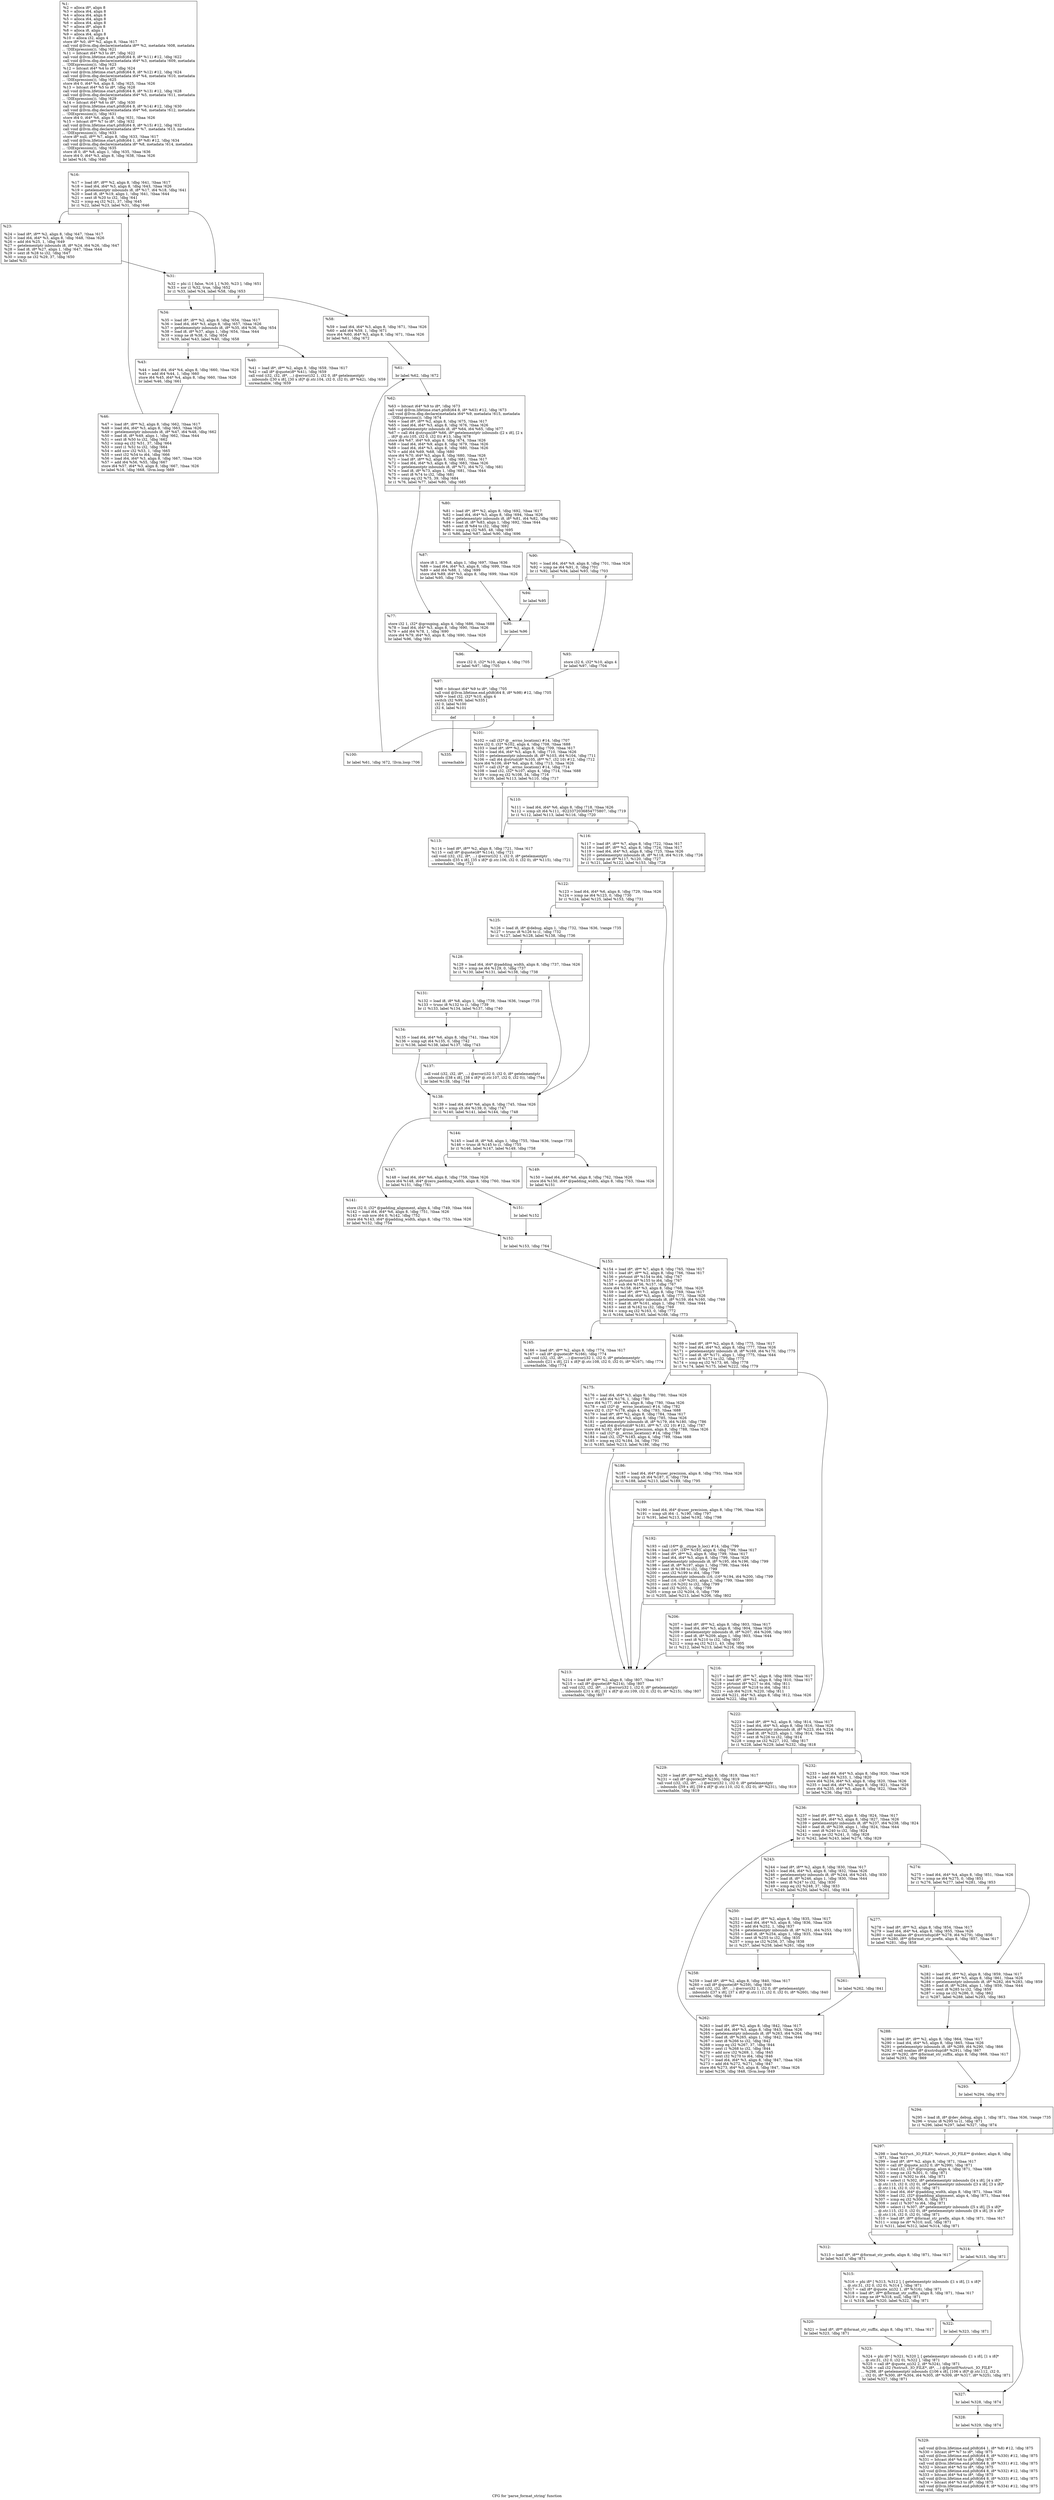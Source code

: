 digraph "CFG for 'parse_format_string' function" {
	label="CFG for 'parse_format_string' function";

	Node0xb21f20 [shape=record,label="{%1:\l  %2 = alloca i8*, align 8\l  %3 = alloca i64, align 8\l  %4 = alloca i64, align 8\l  %5 = alloca i64, align 8\l  %6 = alloca i64, align 8\l  %7 = alloca i8*, align 8\l  %8 = alloca i8, align 1\l  %9 = alloca i64, align 8\l  %10 = alloca i32, align 4\l  store i8* %0, i8** %2, align 8, !tbaa !617\l  call void @llvm.dbg.declare(metadata i8** %2, metadata !608, metadata\l... !DIExpression()), !dbg !621\l  %11 = bitcast i64* %3 to i8*, !dbg !622\l  call void @llvm.lifetime.start.p0i8(i64 8, i8* %11) #12, !dbg !622\l  call void @llvm.dbg.declare(metadata i64* %3, metadata !609, metadata\l... !DIExpression()), !dbg !623\l  %12 = bitcast i64* %4 to i8*, !dbg !624\l  call void @llvm.lifetime.start.p0i8(i64 8, i8* %12) #12, !dbg !624\l  call void @llvm.dbg.declare(metadata i64* %4, metadata !610, metadata\l... !DIExpression()), !dbg !625\l  store i64 0, i64* %4, align 8, !dbg !625, !tbaa !626\l  %13 = bitcast i64* %5 to i8*, !dbg !628\l  call void @llvm.lifetime.start.p0i8(i64 8, i8* %13) #12, !dbg !628\l  call void @llvm.dbg.declare(metadata i64* %5, metadata !611, metadata\l... !DIExpression()), !dbg !629\l  %14 = bitcast i64* %6 to i8*, !dbg !630\l  call void @llvm.lifetime.start.p0i8(i64 8, i8* %14) #12, !dbg !630\l  call void @llvm.dbg.declare(metadata i64* %6, metadata !612, metadata\l... !DIExpression()), !dbg !631\l  store i64 0, i64* %6, align 8, !dbg !631, !tbaa !626\l  %15 = bitcast i8** %7 to i8*, !dbg !632\l  call void @llvm.lifetime.start.p0i8(i64 8, i8* %15) #12, !dbg !632\l  call void @llvm.dbg.declare(metadata i8** %7, metadata !613, metadata\l... !DIExpression()), !dbg !633\l  store i8* null, i8** %7, align 8, !dbg !633, !tbaa !617\l  call void @llvm.lifetime.start.p0i8(i64 1, i8* %8) #12, !dbg !634\l  call void @llvm.dbg.declare(metadata i8* %8, metadata !614, metadata\l... !DIExpression()), !dbg !635\l  store i8 0, i8* %8, align 1, !dbg !635, !tbaa !636\l  store i64 0, i64* %3, align 8, !dbg !638, !tbaa !626\l  br label %16, !dbg !640\l}"];
	Node0xb21f20 -> Node0xb4b670;
	Node0xb4b670 [shape=record,label="{%16:\l\l  %17 = load i8*, i8** %2, align 8, !dbg !641, !tbaa !617\l  %18 = load i64, i64* %3, align 8, !dbg !643, !tbaa !626\l  %19 = getelementptr inbounds i8, i8* %17, i64 %18, !dbg !641\l  %20 = load i8, i8* %19, align 1, !dbg !641, !tbaa !644\l  %21 = sext i8 %20 to i32, !dbg !641\l  %22 = icmp eq i32 %21, 37, !dbg !645\l  br i1 %22, label %23, label %31, !dbg !646\l|{<s0>T|<s1>F}}"];
	Node0xb4b670:s0 -> Node0xb4b6c0;
	Node0xb4b670:s1 -> Node0xb4b710;
	Node0xb4b6c0 [shape=record,label="{%23:\l\l  %24 = load i8*, i8** %2, align 8, !dbg !647, !tbaa !617\l  %25 = load i64, i64* %3, align 8, !dbg !648, !tbaa !626\l  %26 = add i64 %25, 1, !dbg !649\l  %27 = getelementptr inbounds i8, i8* %24, i64 %26, !dbg !647\l  %28 = load i8, i8* %27, align 1, !dbg !647, !tbaa !644\l  %29 = sext i8 %28 to i32, !dbg !647\l  %30 = icmp ne i32 %29, 37, !dbg !650\l  br label %31\l}"];
	Node0xb4b6c0 -> Node0xb4b710;
	Node0xb4b710 [shape=record,label="{%31:\l\l  %32 = phi i1 [ false, %16 ], [ %30, %23 ], !dbg !651\l  %33 = xor i1 %32, true, !dbg !652\l  br i1 %33, label %34, label %58, !dbg !653\l|{<s0>T|<s1>F}}"];
	Node0xb4b710:s0 -> Node0xb4b760;
	Node0xb4b710:s1 -> Node0xb4b8a0;
	Node0xb4b760 [shape=record,label="{%34:\l\l  %35 = load i8*, i8** %2, align 8, !dbg !654, !tbaa !617\l  %36 = load i64, i64* %3, align 8, !dbg !657, !tbaa !626\l  %37 = getelementptr inbounds i8, i8* %35, i64 %36, !dbg !654\l  %38 = load i8, i8* %37, align 1, !dbg !654, !tbaa !644\l  %39 = icmp ne i8 %38, 0, !dbg !654\l  br i1 %39, label %43, label %40, !dbg !658\l|{<s0>T|<s1>F}}"];
	Node0xb4b760:s0 -> Node0xb4b800;
	Node0xb4b760:s1 -> Node0xb4b7b0;
	Node0xb4b7b0 [shape=record,label="{%40:\l\l  %41 = load i8*, i8** %2, align 8, !dbg !659, !tbaa !617\l  %42 = call i8* @quote(i8* %41), !dbg !659\l  call void (i32, i32, i8*, ...) @error(i32 1, i32 0, i8* getelementptr\l... inbounds ([30 x i8], [30 x i8]* @.str.104, i32 0, i32 0), i8* %42), !dbg !659\l  unreachable, !dbg !659\l}"];
	Node0xb4b800 [shape=record,label="{%43:\l\l  %44 = load i64, i64* %4, align 8, !dbg !660, !tbaa !626\l  %45 = add i64 %44, 1, !dbg !660\l  store i64 %45, i64* %4, align 8, !dbg !660, !tbaa !626\l  br label %46, !dbg !661\l}"];
	Node0xb4b800 -> Node0xb4b850;
	Node0xb4b850 [shape=record,label="{%46:\l\l  %47 = load i8*, i8** %2, align 8, !dbg !662, !tbaa !617\l  %48 = load i64, i64* %3, align 8, !dbg !663, !tbaa !626\l  %49 = getelementptr inbounds i8, i8* %47, i64 %48, !dbg !662\l  %50 = load i8, i8* %49, align 1, !dbg !662, !tbaa !644\l  %51 = sext i8 %50 to i32, !dbg !662\l  %52 = icmp eq i32 %51, 37, !dbg !664\l  %53 = zext i1 %52 to i32, !dbg !664\l  %54 = add nsw i32 %53, 1, !dbg !665\l  %55 = sext i32 %54 to i64, !dbg !666\l  %56 = load i64, i64* %3, align 8, !dbg !667, !tbaa !626\l  %57 = add i64 %56, %55, !dbg !667\l  store i64 %57, i64* %3, align 8, !dbg !667, !tbaa !626\l  br label %16, !dbg !668, !llvm.loop !669\l}"];
	Node0xb4b850 -> Node0xb4b670;
	Node0xb4b8a0 [shape=record,label="{%58:\l\l  %59 = load i64, i64* %3, align 8, !dbg !671, !tbaa !626\l  %60 = add i64 %59, 1, !dbg !671\l  store i64 %60, i64* %3, align 8, !dbg !671, !tbaa !626\l  br label %61, !dbg !672\l}"];
	Node0xb4b8a0 -> Node0xb4b8f0;
	Node0xb4b8f0 [shape=record,label="{%61:\l\l  br label %62, !dbg !672\l}"];
	Node0xb4b8f0 -> Node0xb4b940;
	Node0xb4b940 [shape=record,label="{%62:\l\l  %63 = bitcast i64* %9 to i8*, !dbg !673\l  call void @llvm.lifetime.start.p0i8(i64 8, i8* %63) #12, !dbg !673\l  call void @llvm.dbg.declare(metadata i64* %9, metadata !615, metadata\l... !DIExpression()), !dbg !674\l  %64 = load i8*, i8** %2, align 8, !dbg !675, !tbaa !617\l  %65 = load i64, i64* %3, align 8, !dbg !676, !tbaa !626\l  %66 = getelementptr inbounds i8, i8* %64, i64 %65, !dbg !677\l  %67 = call i64 @strspn(i8* %66, i8* getelementptr inbounds ([2 x i8], [2 x\l... i8]* @.str.105, i32 0, i32 0)) #13, !dbg !678\l  store i64 %67, i64* %9, align 8, !dbg !674, !tbaa !626\l  %68 = load i64, i64* %9, align 8, !dbg !679, !tbaa !626\l  %69 = load i64, i64* %3, align 8, !dbg !680, !tbaa !626\l  %70 = add i64 %69, %68, !dbg !680\l  store i64 %70, i64* %3, align 8, !dbg !680, !tbaa !626\l  %71 = load i8*, i8** %2, align 8, !dbg !681, !tbaa !617\l  %72 = load i64, i64* %3, align 8, !dbg !683, !tbaa !626\l  %73 = getelementptr inbounds i8, i8* %71, i64 %72, !dbg !681\l  %74 = load i8, i8* %73, align 1, !dbg !681, !tbaa !644\l  %75 = sext i8 %74 to i32, !dbg !681\l  %76 = icmp eq i32 %75, 39, !dbg !684\l  br i1 %76, label %77, label %80, !dbg !685\l|{<s0>T|<s1>F}}"];
	Node0xb4b940:s0 -> Node0xb4b990;
	Node0xb4b940:s1 -> Node0xb4b9e0;
	Node0xb4b990 [shape=record,label="{%77:\l\l  store i32 1, i32* @grouping, align 4, !dbg !686, !tbaa !688\l  %78 = load i64, i64* %3, align 8, !dbg !690, !tbaa !626\l  %79 = add i64 %78, 1, !dbg !690\l  store i64 %79, i64* %3, align 8, !dbg !690, !tbaa !626\l  br label %96, !dbg !691\l}"];
	Node0xb4b990 -> Node0xb4bbc0;
	Node0xb4b9e0 [shape=record,label="{%80:\l\l  %81 = load i8*, i8** %2, align 8, !dbg !692, !tbaa !617\l  %82 = load i64, i64* %3, align 8, !dbg !694, !tbaa !626\l  %83 = getelementptr inbounds i8, i8* %81, i64 %82, !dbg !692\l  %84 = load i8, i8* %83, align 1, !dbg !692, !tbaa !644\l  %85 = sext i8 %84 to i32, !dbg !692\l  %86 = icmp eq i32 %85, 48, !dbg !695\l  br i1 %86, label %87, label %90, !dbg !696\l|{<s0>T|<s1>F}}"];
	Node0xb4b9e0:s0 -> Node0xb4ba30;
	Node0xb4b9e0:s1 -> Node0xb4ba80;
	Node0xb4ba30 [shape=record,label="{%87:\l\l  store i8 1, i8* %8, align 1, !dbg !697, !tbaa !636\l  %88 = load i64, i64* %3, align 8, !dbg !699, !tbaa !626\l  %89 = add i64 %88, 1, !dbg !699\l  store i64 %89, i64* %3, align 8, !dbg !699, !tbaa !626\l  br label %95, !dbg !700\l}"];
	Node0xb4ba30 -> Node0xb4bb70;
	Node0xb4ba80 [shape=record,label="{%90:\l\l  %91 = load i64, i64* %9, align 8, !dbg !701, !tbaa !626\l  %92 = icmp ne i64 %91, 0, !dbg !701\l  br i1 %92, label %94, label %93, !dbg !703\l|{<s0>T|<s1>F}}"];
	Node0xb4ba80:s0 -> Node0xb4bb20;
	Node0xb4ba80:s1 -> Node0xb4bad0;
	Node0xb4bad0 [shape=record,label="{%93:\l\l  store i32 6, i32* %10, align 4\l  br label %97, !dbg !704\l}"];
	Node0xb4bad0 -> Node0xb4bc10;
	Node0xb4bb20 [shape=record,label="{%94:\l\l  br label %95\l}"];
	Node0xb4bb20 -> Node0xb4bb70;
	Node0xb4bb70 [shape=record,label="{%95:\l\l  br label %96\l}"];
	Node0xb4bb70 -> Node0xb4bbc0;
	Node0xb4bbc0 [shape=record,label="{%96:\l\l  store i32 0, i32* %10, align 4, !dbg !705\l  br label %97, !dbg !705\l}"];
	Node0xb4bbc0 -> Node0xb4bc10;
	Node0xb4bc10 [shape=record,label="{%97:\l\l  %98 = bitcast i64* %9 to i8*, !dbg !705\l  call void @llvm.lifetime.end.p0i8(i64 8, i8* %98) #12, !dbg !705\l  %99 = load i32, i32* %10, align 4\l  switch i32 %99, label %335 [\l    i32 0, label %100\l    i32 6, label %101\l  ]\l|{<s0>def|<s1>0|<s2>6}}"];
	Node0xb4bc10:s0 -> Node0xb4ccf0;
	Node0xb4bc10:s1 -> Node0xb4bc60;
	Node0xb4bc10:s2 -> Node0xb4bcb0;
	Node0xb4bc60 [shape=record,label="{%100:\l\l  br label %61, !dbg !672, !llvm.loop !706\l}"];
	Node0xb4bc60 -> Node0xb4b8f0;
	Node0xb4bcb0 [shape=record,label="{%101:\l\l  %102 = call i32* @__errno_location() #14, !dbg !707\l  store i32 0, i32* %102, align 4, !dbg !708, !tbaa !688\l  %103 = load i8*, i8** %2, align 8, !dbg !709, !tbaa !617\l  %104 = load i64, i64* %3, align 8, !dbg !710, !tbaa !626\l  %105 = getelementptr inbounds i8, i8* %103, i64 %104, !dbg !711\l  %106 = call i64 @strtol(i8* %105, i8** %7, i32 10) #12, !dbg !712\l  store i64 %106, i64* %6, align 8, !dbg !713, !tbaa !626\l  %107 = call i32* @__errno_location() #14, !dbg !714\l  %108 = load i32, i32* %107, align 4, !dbg !714, !tbaa !688\l  %109 = icmp eq i32 %108, 34, !dbg !716\l  br i1 %109, label %113, label %110, !dbg !717\l|{<s0>T|<s1>F}}"];
	Node0xb4bcb0:s0 -> Node0xb4bd50;
	Node0xb4bcb0:s1 -> Node0xb4bd00;
	Node0xb4bd00 [shape=record,label="{%110:\l\l  %111 = load i64, i64* %6, align 8, !dbg !718, !tbaa !626\l  %112 = icmp slt i64 %111, -9223372036854775807, !dbg !719\l  br i1 %112, label %113, label %116, !dbg !720\l|{<s0>T|<s1>F}}"];
	Node0xb4bd00:s0 -> Node0xb4bd50;
	Node0xb4bd00:s1 -> Node0xb4bda0;
	Node0xb4bd50 [shape=record,label="{%113:\l\l  %114 = load i8*, i8** %2, align 8, !dbg !721, !tbaa !617\l  %115 = call i8* @quote(i8* %114), !dbg !721\l  call void (i32, i32, i8*, ...) @error(i32 1, i32 0, i8* getelementptr\l... inbounds ([35 x i8], [35 x i8]* @.str.106, i32 0, i32 0), i8* %115), !dbg !721\l  unreachable, !dbg !721\l}"];
	Node0xb4bda0 [shape=record,label="{%116:\l\l  %117 = load i8*, i8** %7, align 8, !dbg !722, !tbaa !617\l  %118 = load i8*, i8** %2, align 8, !dbg !724, !tbaa !617\l  %119 = load i64, i64* %3, align 8, !dbg !725, !tbaa !626\l  %120 = getelementptr inbounds i8, i8* %118, i64 %119, !dbg !726\l  %121 = icmp ne i8* %117, %120, !dbg !727\l  br i1 %121, label %122, label %153, !dbg !728\l|{<s0>T|<s1>F}}"];
	Node0xb4bda0:s0 -> Node0xb4bdf0;
	Node0xb4bda0:s1 -> Node0xb4c200;
	Node0xb4bdf0 [shape=record,label="{%122:\l\l  %123 = load i64, i64* %6, align 8, !dbg !729, !tbaa !626\l  %124 = icmp ne i64 %123, 0, !dbg !730\l  br i1 %124, label %125, label %153, !dbg !731\l|{<s0>T|<s1>F}}"];
	Node0xb4bdf0:s0 -> Node0xb4be40;
	Node0xb4bdf0:s1 -> Node0xb4c200;
	Node0xb4be40 [shape=record,label="{%125:\l\l  %126 = load i8, i8* @debug, align 1, !dbg !732, !tbaa !636, !range !735\l  %127 = trunc i8 %126 to i1, !dbg !732\l  br i1 %127, label %128, label %138, !dbg !736\l|{<s0>T|<s1>F}}"];
	Node0xb4be40:s0 -> Node0xb4be90;
	Node0xb4be40:s1 -> Node0xb4bfd0;
	Node0xb4be90 [shape=record,label="{%128:\l\l  %129 = load i64, i64* @padding_width, align 8, !dbg !737, !tbaa !626\l  %130 = icmp ne i64 %129, 0, !dbg !737\l  br i1 %130, label %131, label %138, !dbg !738\l|{<s0>T|<s1>F}}"];
	Node0xb4be90:s0 -> Node0xb4bee0;
	Node0xb4be90:s1 -> Node0xb4bfd0;
	Node0xb4bee0 [shape=record,label="{%131:\l\l  %132 = load i8, i8* %8, align 1, !dbg !739, !tbaa !636, !range !735\l  %133 = trunc i8 %132 to i1, !dbg !739\l  br i1 %133, label %134, label %137, !dbg !740\l|{<s0>T|<s1>F}}"];
	Node0xb4bee0:s0 -> Node0xb4bf30;
	Node0xb4bee0:s1 -> Node0xb4bf80;
	Node0xb4bf30 [shape=record,label="{%134:\l\l  %135 = load i64, i64* %6, align 8, !dbg !741, !tbaa !626\l  %136 = icmp sgt i64 %135, 0, !dbg !742\l  br i1 %136, label %138, label %137, !dbg !743\l|{<s0>T|<s1>F}}"];
	Node0xb4bf30:s0 -> Node0xb4bfd0;
	Node0xb4bf30:s1 -> Node0xb4bf80;
	Node0xb4bf80 [shape=record,label="{%137:\l\l  call void (i32, i32, i8*, ...) @error(i32 0, i32 0, i8* getelementptr\l... inbounds ([38 x i8], [38 x i8]* @.str.107, i32 0, i32 0)), !dbg !744\l  br label %138, !dbg !744\l}"];
	Node0xb4bf80 -> Node0xb4bfd0;
	Node0xb4bfd0 [shape=record,label="{%138:\l\l  %139 = load i64, i64* %6, align 8, !dbg !745, !tbaa !626\l  %140 = icmp slt i64 %139, 0, !dbg !747\l  br i1 %140, label %141, label %144, !dbg !748\l|{<s0>T|<s1>F}}"];
	Node0xb4bfd0:s0 -> Node0xb4c020;
	Node0xb4bfd0:s1 -> Node0xb4c070;
	Node0xb4c020 [shape=record,label="{%141:\l\l  store i32 0, i32* @padding_alignment, align 4, !dbg !749, !tbaa !644\l  %142 = load i64, i64* %6, align 8, !dbg !751, !tbaa !626\l  %143 = sub nsw i64 0, %142, !dbg !752\l  store i64 %143, i64* @padding_width, align 8, !dbg !753, !tbaa !626\l  br label %152, !dbg !754\l}"];
	Node0xb4c020 -> Node0xb4c1b0;
	Node0xb4c070 [shape=record,label="{%144:\l\l  %145 = load i8, i8* %8, align 1, !dbg !755, !tbaa !636, !range !735\l  %146 = trunc i8 %145 to i1, !dbg !755\l  br i1 %146, label %147, label %149, !dbg !758\l|{<s0>T|<s1>F}}"];
	Node0xb4c070:s0 -> Node0xb4c0c0;
	Node0xb4c070:s1 -> Node0xb4c110;
	Node0xb4c0c0 [shape=record,label="{%147:\l\l  %148 = load i64, i64* %6, align 8, !dbg !759, !tbaa !626\l  store i64 %148, i64* @zero_padding_width, align 8, !dbg !760, !tbaa !626\l  br label %151, !dbg !761\l}"];
	Node0xb4c0c0 -> Node0xb4c160;
	Node0xb4c110 [shape=record,label="{%149:\l\l  %150 = load i64, i64* %6, align 8, !dbg !762, !tbaa !626\l  store i64 %150, i64* @padding_width, align 8, !dbg !763, !tbaa !626\l  br label %151\l}"];
	Node0xb4c110 -> Node0xb4c160;
	Node0xb4c160 [shape=record,label="{%151:\l\l  br label %152\l}"];
	Node0xb4c160 -> Node0xb4c1b0;
	Node0xb4c1b0 [shape=record,label="{%152:\l\l  br label %153, !dbg !764\l}"];
	Node0xb4c1b0 -> Node0xb4c200;
	Node0xb4c200 [shape=record,label="{%153:\l\l  %154 = load i8*, i8** %7, align 8, !dbg !765, !tbaa !617\l  %155 = load i8*, i8** %2, align 8, !dbg !766, !tbaa !617\l  %156 = ptrtoint i8* %154 to i64, !dbg !767\l  %157 = ptrtoint i8* %155 to i64, !dbg !767\l  %158 = sub i64 %156, %157, !dbg !767\l  store i64 %158, i64* %3, align 8, !dbg !768, !tbaa !626\l  %159 = load i8*, i8** %2, align 8, !dbg !769, !tbaa !617\l  %160 = load i64, i64* %3, align 8, !dbg !771, !tbaa !626\l  %161 = getelementptr inbounds i8, i8* %159, i64 %160, !dbg !769\l  %162 = load i8, i8* %161, align 1, !dbg !769, !tbaa !644\l  %163 = sext i8 %162 to i32, !dbg !769\l  %164 = icmp eq i32 %163, 0, !dbg !772\l  br i1 %164, label %165, label %168, !dbg !773\l|{<s0>T|<s1>F}}"];
	Node0xb4c200:s0 -> Node0xb4c250;
	Node0xb4c200:s1 -> Node0xb4c2a0;
	Node0xb4c250 [shape=record,label="{%165:\l\l  %166 = load i8*, i8** %2, align 8, !dbg !774, !tbaa !617\l  %167 = call i8* @quote(i8* %166), !dbg !774\l  call void (i32, i32, i8*, ...) @error(i32 1, i32 0, i8* getelementptr\l... inbounds ([21 x i8], [21 x i8]* @.str.108, i32 0, i32 0), i8* %167), !dbg !774\l  unreachable, !dbg !774\l}"];
	Node0xb4c2a0 [shape=record,label="{%168:\l\l  %169 = load i8*, i8** %2, align 8, !dbg !775, !tbaa !617\l  %170 = load i64, i64* %3, align 8, !dbg !777, !tbaa !626\l  %171 = getelementptr inbounds i8, i8* %169, i64 %170, !dbg !775\l  %172 = load i8, i8* %171, align 1, !dbg !775, !tbaa !644\l  %173 = sext i8 %172 to i32, !dbg !775\l  %174 = icmp eq i32 %173, 46, !dbg !778\l  br i1 %174, label %175, label %222, !dbg !779\l|{<s0>T|<s1>F}}"];
	Node0xb4c2a0:s0 -> Node0xb4c2f0;
	Node0xb4c2a0:s1 -> Node0xb4c520;
	Node0xb4c2f0 [shape=record,label="{%175:\l\l  %176 = load i64, i64* %3, align 8, !dbg !780, !tbaa !626\l  %177 = add i64 %176, 1, !dbg !780\l  store i64 %177, i64* %3, align 8, !dbg !780, !tbaa !626\l  %178 = call i32* @__errno_location() #14, !dbg !782\l  store i32 0, i32* %178, align 4, !dbg !783, !tbaa !688\l  %179 = load i8*, i8** %2, align 8, !dbg !784, !tbaa !617\l  %180 = load i64, i64* %3, align 8, !dbg !785, !tbaa !626\l  %181 = getelementptr inbounds i8, i8* %179, i64 %180, !dbg !786\l  %182 = call i64 @strtol(i8* %181, i8** %7, i32 10) #12, !dbg !787\l  store i64 %182, i64* @user_precision, align 8, !dbg !788, !tbaa !626\l  %183 = call i32* @__errno_location() #14, !dbg !789\l  %184 = load i32, i32* %183, align 4, !dbg !789, !tbaa !688\l  %185 = icmp eq i32 %184, 34, !dbg !791\l  br i1 %185, label %213, label %186, !dbg !792\l|{<s0>T|<s1>F}}"];
	Node0xb4c2f0:s0 -> Node0xb4c480;
	Node0xb4c2f0:s1 -> Node0xb4c340;
	Node0xb4c340 [shape=record,label="{%186:\l\l  %187 = load i64, i64* @user_precision, align 8, !dbg !793, !tbaa !626\l  %188 = icmp slt i64 %187, 0, !dbg !794\l  br i1 %188, label %213, label %189, !dbg !795\l|{<s0>T|<s1>F}}"];
	Node0xb4c340:s0 -> Node0xb4c480;
	Node0xb4c340:s1 -> Node0xb4c390;
	Node0xb4c390 [shape=record,label="{%189:\l\l  %190 = load i64, i64* @user_precision, align 8, !dbg !796, !tbaa !626\l  %191 = icmp ult i64 -1, %190, !dbg !797\l  br i1 %191, label %213, label %192, !dbg !798\l|{<s0>T|<s1>F}}"];
	Node0xb4c390:s0 -> Node0xb4c480;
	Node0xb4c390:s1 -> Node0xb4c3e0;
	Node0xb4c3e0 [shape=record,label="{%192:\l\l  %193 = call i16** @__ctype_b_loc() #14, !dbg !799\l  %194 = load i16*, i16** %193, align 8, !dbg !799, !tbaa !617\l  %195 = load i8*, i8** %2, align 8, !dbg !799, !tbaa !617\l  %196 = load i64, i64* %3, align 8, !dbg !799, !tbaa !626\l  %197 = getelementptr inbounds i8, i8* %195, i64 %196, !dbg !799\l  %198 = load i8, i8* %197, align 1, !dbg !799, !tbaa !644\l  %199 = sext i8 %198 to i32, !dbg !799\l  %200 = sext i32 %199 to i64, !dbg !799\l  %201 = getelementptr inbounds i16, i16* %194, i64 %200, !dbg !799\l  %202 = load i16, i16* %201, align 2, !dbg !799, !tbaa !800\l  %203 = zext i16 %202 to i32, !dbg !799\l  %204 = and i32 %203, 1, !dbg !799\l  %205 = icmp ne i32 %204, 0, !dbg !799\l  br i1 %205, label %213, label %206, !dbg !802\l|{<s0>T|<s1>F}}"];
	Node0xb4c3e0:s0 -> Node0xb4c480;
	Node0xb4c3e0:s1 -> Node0xb4c430;
	Node0xb4c430 [shape=record,label="{%206:\l\l  %207 = load i8*, i8** %2, align 8, !dbg !803, !tbaa !617\l  %208 = load i64, i64* %3, align 8, !dbg !804, !tbaa !626\l  %209 = getelementptr inbounds i8, i8* %207, i64 %208, !dbg !803\l  %210 = load i8, i8* %209, align 1, !dbg !803, !tbaa !644\l  %211 = sext i8 %210 to i32, !dbg !803\l  %212 = icmp eq i32 %211, 43, !dbg !805\l  br i1 %212, label %213, label %216, !dbg !806\l|{<s0>T|<s1>F}}"];
	Node0xb4c430:s0 -> Node0xb4c480;
	Node0xb4c430:s1 -> Node0xb4c4d0;
	Node0xb4c480 [shape=record,label="{%213:\l\l  %214 = load i8*, i8** %2, align 8, !dbg !807, !tbaa !617\l  %215 = call i8* @quote(i8* %214), !dbg !807\l  call void (i32, i32, i8*, ...) @error(i32 1, i32 0, i8* getelementptr\l... inbounds ([31 x i8], [31 x i8]* @.str.109, i32 0, i32 0), i8* %215), !dbg !807\l  unreachable, !dbg !807\l}"];
	Node0xb4c4d0 [shape=record,label="{%216:\l\l  %217 = load i8*, i8** %7, align 8, !dbg !809, !tbaa !617\l  %218 = load i8*, i8** %2, align 8, !dbg !810, !tbaa !617\l  %219 = ptrtoint i8* %217 to i64, !dbg !811\l  %220 = ptrtoint i8* %218 to i64, !dbg !811\l  %221 = sub i64 %219, %220, !dbg !811\l  store i64 %221, i64* %3, align 8, !dbg !812, !tbaa !626\l  br label %222, !dbg !813\l}"];
	Node0xb4c4d0 -> Node0xb4c520;
	Node0xb4c520 [shape=record,label="{%222:\l\l  %223 = load i8*, i8** %2, align 8, !dbg !814, !tbaa !617\l  %224 = load i64, i64* %3, align 8, !dbg !816, !tbaa !626\l  %225 = getelementptr inbounds i8, i8* %223, i64 %224, !dbg !814\l  %226 = load i8, i8* %225, align 1, !dbg !814, !tbaa !644\l  %227 = sext i8 %226 to i32, !dbg !814\l  %228 = icmp ne i32 %227, 102, !dbg !817\l  br i1 %228, label %229, label %232, !dbg !818\l|{<s0>T|<s1>F}}"];
	Node0xb4c520:s0 -> Node0xb4c570;
	Node0xb4c520:s1 -> Node0xb4c5c0;
	Node0xb4c570 [shape=record,label="{%229:\l\l  %230 = load i8*, i8** %2, align 8, !dbg !819, !tbaa !617\l  %231 = call i8* @quote(i8* %230), !dbg !819\l  call void (i32, i32, i8*, ...) @error(i32 1, i32 0, i8* getelementptr\l... inbounds ([59 x i8], [59 x i8]* @.str.110, i32 0, i32 0), i8* %231), !dbg !819\l  unreachable, !dbg !819\l}"];
	Node0xb4c5c0 [shape=record,label="{%232:\l\l  %233 = load i64, i64* %3, align 8, !dbg !820, !tbaa !626\l  %234 = add i64 %233, 1, !dbg !820\l  store i64 %234, i64* %3, align 8, !dbg !820, !tbaa !626\l  %235 = load i64, i64* %3, align 8, !dbg !821, !tbaa !626\l  store i64 %235, i64* %5, align 8, !dbg !822, !tbaa !626\l  br label %236, !dbg !823\l}"];
	Node0xb4c5c0 -> Node0xb4c610;
	Node0xb4c610 [shape=record,label="{%236:\l\l  %237 = load i8*, i8** %2, align 8, !dbg !824, !tbaa !617\l  %238 = load i64, i64* %3, align 8, !dbg !827, !tbaa !626\l  %239 = getelementptr inbounds i8, i8* %237, i64 %238, !dbg !824\l  %240 = load i8, i8* %239, align 1, !dbg !824, !tbaa !644\l  %241 = sext i8 %240 to i32, !dbg !824\l  %242 = icmp ne i32 %241, 0, !dbg !828\l  br i1 %242, label %243, label %274, !dbg !829\l|{<s0>T|<s1>F}}"];
	Node0xb4c610:s0 -> Node0xb4c660;
	Node0xb4c610:s1 -> Node0xb4c7f0;
	Node0xb4c660 [shape=record,label="{%243:\l\l  %244 = load i8*, i8** %2, align 8, !dbg !830, !tbaa !617\l  %245 = load i64, i64* %3, align 8, !dbg !832, !tbaa !626\l  %246 = getelementptr inbounds i8, i8* %244, i64 %245, !dbg !830\l  %247 = load i8, i8* %246, align 1, !dbg !830, !tbaa !644\l  %248 = sext i8 %247 to i32, !dbg !830\l  %249 = icmp eq i32 %248, 37, !dbg !833\l  br i1 %249, label %250, label %261, !dbg !834\l|{<s0>T|<s1>F}}"];
	Node0xb4c660:s0 -> Node0xb4c6b0;
	Node0xb4c660:s1 -> Node0xb4c750;
	Node0xb4c6b0 [shape=record,label="{%250:\l\l  %251 = load i8*, i8** %2, align 8, !dbg !835, !tbaa !617\l  %252 = load i64, i64* %3, align 8, !dbg !836, !tbaa !626\l  %253 = add i64 %252, 1, !dbg !837\l  %254 = getelementptr inbounds i8, i8* %251, i64 %253, !dbg !835\l  %255 = load i8, i8* %254, align 1, !dbg !835, !tbaa !644\l  %256 = sext i8 %255 to i32, !dbg !835\l  %257 = icmp ne i32 %256, 37, !dbg !838\l  br i1 %257, label %258, label %261, !dbg !839\l|{<s0>T|<s1>F}}"];
	Node0xb4c6b0:s0 -> Node0xb4c700;
	Node0xb4c6b0:s1 -> Node0xb4c750;
	Node0xb4c700 [shape=record,label="{%258:\l\l  %259 = load i8*, i8** %2, align 8, !dbg !840, !tbaa !617\l  %260 = call i8* @quote(i8* %259), !dbg !840\l  call void (i32, i32, i8*, ...) @error(i32 1, i32 0, i8* getelementptr\l... inbounds ([37 x i8], [37 x i8]* @.str.111, i32 0, i32 0), i8* %260), !dbg !840\l  unreachable, !dbg !840\l}"];
	Node0xb4c750 [shape=record,label="{%261:\l\l  br label %262, !dbg !841\l}"];
	Node0xb4c750 -> Node0xb4c7a0;
	Node0xb4c7a0 [shape=record,label="{%262:\l\l  %263 = load i8*, i8** %2, align 8, !dbg !842, !tbaa !617\l  %264 = load i64, i64* %3, align 8, !dbg !843, !tbaa !626\l  %265 = getelementptr inbounds i8, i8* %263, i64 %264, !dbg !842\l  %266 = load i8, i8* %265, align 1, !dbg !842, !tbaa !644\l  %267 = sext i8 %266 to i32, !dbg !842\l  %268 = icmp eq i32 %267, 37, !dbg !844\l  %269 = zext i1 %268 to i32, !dbg !844\l  %270 = add nsw i32 %269, 1, !dbg !845\l  %271 = sext i32 %270 to i64, !dbg !846\l  %272 = load i64, i64* %3, align 8, !dbg !847, !tbaa !626\l  %273 = add i64 %272, %271, !dbg !847\l  store i64 %273, i64* %3, align 8, !dbg !847, !tbaa !626\l  br label %236, !dbg !848, !llvm.loop !849\l}"];
	Node0xb4c7a0 -> Node0xb4c610;
	Node0xb4c7f0 [shape=record,label="{%274:\l\l  %275 = load i64, i64* %4, align 8, !dbg !851, !tbaa !626\l  %276 = icmp ne i64 %275, 0, !dbg !851\l  br i1 %276, label %277, label %281, !dbg !853\l|{<s0>T|<s1>F}}"];
	Node0xb4c7f0:s0 -> Node0xb4c840;
	Node0xb4c7f0:s1 -> Node0xb4c890;
	Node0xb4c840 [shape=record,label="{%277:\l\l  %278 = load i8*, i8** %2, align 8, !dbg !854, !tbaa !617\l  %279 = load i64, i64* %4, align 8, !dbg !855, !tbaa !626\l  %280 = call noalias i8* @xstrndup(i8* %278, i64 %279), !dbg !856\l  store i8* %280, i8** @format_str_prefix, align 8, !dbg !857, !tbaa !617\l  br label %281, !dbg !858\l}"];
	Node0xb4c840 -> Node0xb4c890;
	Node0xb4c890 [shape=record,label="{%281:\l\l  %282 = load i8*, i8** %2, align 8, !dbg !859, !tbaa !617\l  %283 = load i64, i64* %5, align 8, !dbg !861, !tbaa !626\l  %284 = getelementptr inbounds i8, i8* %282, i64 %283, !dbg !859\l  %285 = load i8, i8* %284, align 1, !dbg !859, !tbaa !644\l  %286 = sext i8 %285 to i32, !dbg !859\l  %287 = icmp ne i32 %286, 0, !dbg !862\l  br i1 %287, label %288, label %293, !dbg !863\l|{<s0>T|<s1>F}}"];
	Node0xb4c890:s0 -> Node0xb4c8e0;
	Node0xb4c890:s1 -> Node0xb4c930;
	Node0xb4c8e0 [shape=record,label="{%288:\l\l  %289 = load i8*, i8** %2, align 8, !dbg !864, !tbaa !617\l  %290 = load i64, i64* %5, align 8, !dbg !865, !tbaa !626\l  %291 = getelementptr inbounds i8, i8* %289, i64 %290, !dbg !866\l  %292 = call noalias i8* @xstrdup(i8* %291), !dbg !867\l  store i8* %292, i8** @format_str_suffix, align 8, !dbg !868, !tbaa !617\l  br label %293, !dbg !869\l}"];
	Node0xb4c8e0 -> Node0xb4c930;
	Node0xb4c930 [shape=record,label="{%293:\l\l  br label %294, !dbg !870\l}"];
	Node0xb4c930 -> Node0xb4c980;
	Node0xb4c980 [shape=record,label="{%294:\l\l  %295 = load i8, i8* @dev_debug, align 1, !dbg !871, !tbaa !636, !range !735\l  %296 = trunc i8 %295 to i1, !dbg !871\l  br i1 %296, label %297, label %327, !dbg !874\l|{<s0>T|<s1>F}}"];
	Node0xb4c980:s0 -> Node0xb4c9d0;
	Node0xb4c980:s1 -> Node0xb4cc00;
	Node0xb4c9d0 [shape=record,label="{%297:\l\l  %298 = load %struct._IO_FILE*, %struct._IO_FILE** @stderr, align 8, !dbg\l... !871, !tbaa !617\l  %299 = load i8*, i8** %2, align 8, !dbg !871, !tbaa !617\l  %300 = call i8* @quote_n(i32 0, i8* %299), !dbg !871\l  %301 = load i32, i32* @grouping, align 4, !dbg !871, !tbaa !688\l  %302 = icmp ne i32 %301, 0, !dbg !871\l  %303 = zext i1 %302 to i64, !dbg !871\l  %304 = select i1 %302, i8* getelementptr inbounds ([4 x i8], [4 x i8]*\l... @.str.113, i32 0, i32 0), i8* getelementptr inbounds ([3 x i8], [3 x i8]*\l... @.str.114, i32 0, i32 0), !dbg !871\l  %305 = load i64, i64* @padding_width, align 8, !dbg !871, !tbaa !626\l  %306 = load i32, i32* @padding_alignment, align 4, !dbg !871, !tbaa !644\l  %307 = icmp eq i32 %306, 0, !dbg !871\l  %308 = zext i1 %307 to i64, !dbg !871\l  %309 = select i1 %307, i8* getelementptr inbounds ([5 x i8], [5 x i8]*\l... @.str.115, i32 0, i32 0), i8* getelementptr inbounds ([6 x i8], [6 x i8]*\l... @.str.116, i32 0, i32 0), !dbg !871\l  %310 = load i8*, i8** @format_str_prefix, align 8, !dbg !871, !tbaa !617\l  %311 = icmp ne i8* %310, null, !dbg !871\l  br i1 %311, label %312, label %314, !dbg !871\l|{<s0>T|<s1>F}}"];
	Node0xb4c9d0:s0 -> Node0xb4ca20;
	Node0xb4c9d0:s1 -> Node0xb4ca70;
	Node0xb4ca20 [shape=record,label="{%312:\l\l  %313 = load i8*, i8** @format_str_prefix, align 8, !dbg !871, !tbaa !617\l  br label %315, !dbg !871\l}"];
	Node0xb4ca20 -> Node0xb4cac0;
	Node0xb4ca70 [shape=record,label="{%314:\l\l  br label %315, !dbg !871\l}"];
	Node0xb4ca70 -> Node0xb4cac0;
	Node0xb4cac0 [shape=record,label="{%315:\l\l  %316 = phi i8* [ %313, %312 ], [ getelementptr inbounds ([1 x i8], [1 x i8]*\l... @.str.31, i32 0, i32 0), %314 ], !dbg !871\l  %317 = call i8* @quote_n(i32 1, i8* %316), !dbg !871\l  %318 = load i8*, i8** @format_str_suffix, align 8, !dbg !871, !tbaa !617\l  %319 = icmp ne i8* %318, null, !dbg !871\l  br i1 %319, label %320, label %322, !dbg !871\l|{<s0>T|<s1>F}}"];
	Node0xb4cac0:s0 -> Node0xb4cb10;
	Node0xb4cac0:s1 -> Node0xb4cb60;
	Node0xb4cb10 [shape=record,label="{%320:\l\l  %321 = load i8*, i8** @format_str_suffix, align 8, !dbg !871, !tbaa !617\l  br label %323, !dbg !871\l}"];
	Node0xb4cb10 -> Node0xb4cbb0;
	Node0xb4cb60 [shape=record,label="{%322:\l\l  br label %323, !dbg !871\l}"];
	Node0xb4cb60 -> Node0xb4cbb0;
	Node0xb4cbb0 [shape=record,label="{%323:\l\l  %324 = phi i8* [ %321, %320 ], [ getelementptr inbounds ([1 x i8], [1 x i8]*\l... @.str.31, i32 0, i32 0), %322 ], !dbg !871\l  %325 = call i8* @quote_n(i32 2, i8* %324), !dbg !871\l  %326 = call i32 (%struct._IO_FILE*, i8*, ...) @fprintf(%struct._IO_FILE*\l... %298, i8* getelementptr inbounds ([106 x i8], [106 x i8]* @.str.112, i32 0,\l... i32 0), i8* %300, i8* %304, i64 %305, i8* %309, i8* %317, i8* %325), !dbg !871\l  br label %327, !dbg !871\l}"];
	Node0xb4cbb0 -> Node0xb4cc00;
	Node0xb4cc00 [shape=record,label="{%327:\l\l  br label %328, !dbg !874\l}"];
	Node0xb4cc00 -> Node0xb4cc50;
	Node0xb4cc50 [shape=record,label="{%328:\l\l  br label %329, !dbg !874\l}"];
	Node0xb4cc50 -> Node0xb4cca0;
	Node0xb4cca0 [shape=record,label="{%329:\l\l  call void @llvm.lifetime.end.p0i8(i64 1, i8* %8) #12, !dbg !875\l  %330 = bitcast i8** %7 to i8*, !dbg !875\l  call void @llvm.lifetime.end.p0i8(i64 8, i8* %330) #12, !dbg !875\l  %331 = bitcast i64* %6 to i8*, !dbg !875\l  call void @llvm.lifetime.end.p0i8(i64 8, i8* %331) #12, !dbg !875\l  %332 = bitcast i64* %5 to i8*, !dbg !875\l  call void @llvm.lifetime.end.p0i8(i64 8, i8* %332) #12, !dbg !875\l  %333 = bitcast i64* %4 to i8*, !dbg !875\l  call void @llvm.lifetime.end.p0i8(i64 8, i8* %333) #12, !dbg !875\l  %334 = bitcast i64* %3 to i8*, !dbg !875\l  call void @llvm.lifetime.end.p0i8(i64 8, i8* %334) #12, !dbg !875\l  ret void, !dbg !875\l}"];
	Node0xb4ccf0 [shape=record,label="{%335:\l\l  unreachable\l}"];
}
